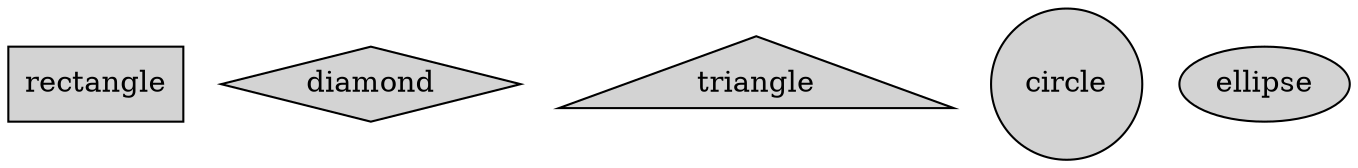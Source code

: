 digraph
{
    node [style="filled"];

    rectangle [shape="rectangle"];
    diamond [shape="diamond"];
    triangle [shape="triangle"];
    circle [shape="circle"];
    ellipse [shape="ellipse"];
}
